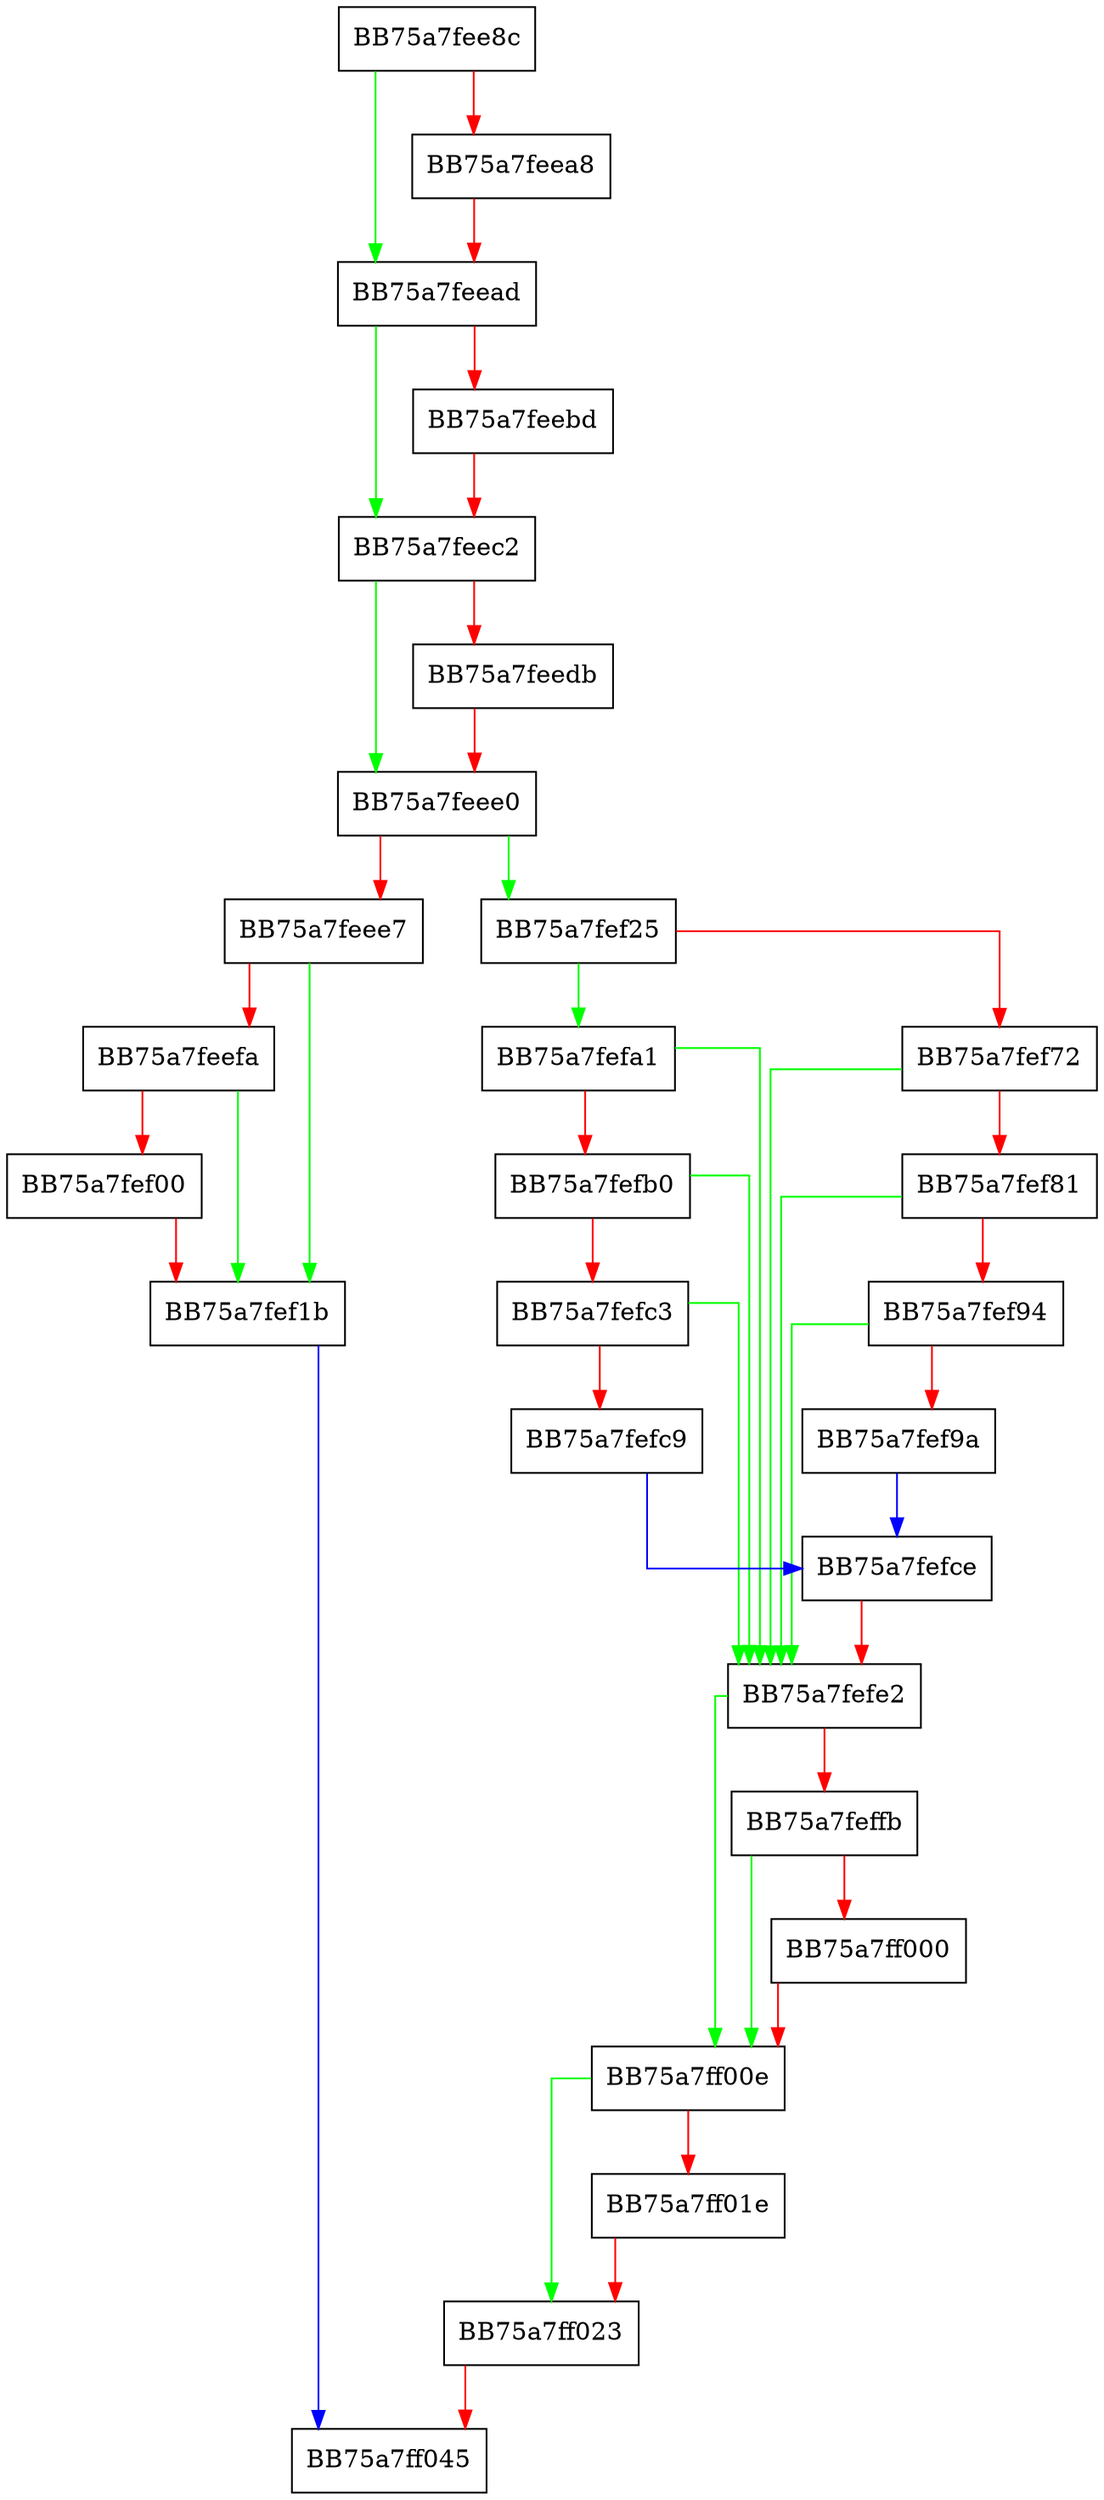 digraph Commit {
  node [shape="box"];
  graph [splines=ortho];
  BB75a7fee8c -> BB75a7feead [color="green"];
  BB75a7fee8c -> BB75a7feea8 [color="red"];
  BB75a7feea8 -> BB75a7feead [color="red"];
  BB75a7feead -> BB75a7feec2 [color="green"];
  BB75a7feead -> BB75a7feebd [color="red"];
  BB75a7feebd -> BB75a7feec2 [color="red"];
  BB75a7feec2 -> BB75a7feee0 [color="green"];
  BB75a7feec2 -> BB75a7feedb [color="red"];
  BB75a7feedb -> BB75a7feee0 [color="red"];
  BB75a7feee0 -> BB75a7fef25 [color="green"];
  BB75a7feee0 -> BB75a7feee7 [color="red"];
  BB75a7feee7 -> BB75a7fef1b [color="green"];
  BB75a7feee7 -> BB75a7feefa [color="red"];
  BB75a7feefa -> BB75a7fef1b [color="green"];
  BB75a7feefa -> BB75a7fef00 [color="red"];
  BB75a7fef00 -> BB75a7fef1b [color="red"];
  BB75a7fef1b -> BB75a7ff045 [color="blue"];
  BB75a7fef25 -> BB75a7fefa1 [color="green"];
  BB75a7fef25 -> BB75a7fef72 [color="red"];
  BB75a7fef72 -> BB75a7fefe2 [color="green"];
  BB75a7fef72 -> BB75a7fef81 [color="red"];
  BB75a7fef81 -> BB75a7fefe2 [color="green"];
  BB75a7fef81 -> BB75a7fef94 [color="red"];
  BB75a7fef94 -> BB75a7fefe2 [color="green"];
  BB75a7fef94 -> BB75a7fef9a [color="red"];
  BB75a7fef9a -> BB75a7fefce [color="blue"];
  BB75a7fefa1 -> BB75a7fefe2 [color="green"];
  BB75a7fefa1 -> BB75a7fefb0 [color="red"];
  BB75a7fefb0 -> BB75a7fefe2 [color="green"];
  BB75a7fefb0 -> BB75a7fefc3 [color="red"];
  BB75a7fefc3 -> BB75a7fefe2 [color="green"];
  BB75a7fefc3 -> BB75a7fefc9 [color="red"];
  BB75a7fefc9 -> BB75a7fefce [color="blue"];
  BB75a7fefce -> BB75a7fefe2 [color="red"];
  BB75a7fefe2 -> BB75a7ff00e [color="green"];
  BB75a7fefe2 -> BB75a7feffb [color="red"];
  BB75a7feffb -> BB75a7ff00e [color="green"];
  BB75a7feffb -> BB75a7ff000 [color="red"];
  BB75a7ff000 -> BB75a7ff00e [color="red"];
  BB75a7ff00e -> BB75a7ff023 [color="green"];
  BB75a7ff00e -> BB75a7ff01e [color="red"];
  BB75a7ff01e -> BB75a7ff023 [color="red"];
  BB75a7ff023 -> BB75a7ff045 [color="red"];
}